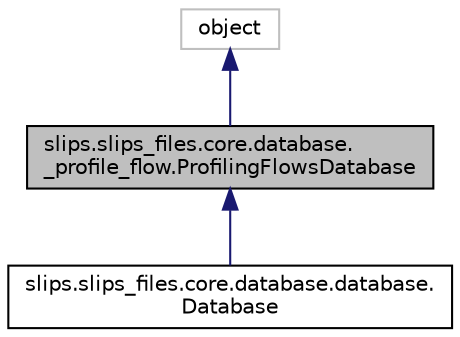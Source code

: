 digraph "slips.slips_files.core.database._profile_flow.ProfilingFlowsDatabase"
{
 // LATEX_PDF_SIZE
  edge [fontname="Helvetica",fontsize="10",labelfontname="Helvetica",labelfontsize="10"];
  node [fontname="Helvetica",fontsize="10",shape=record];
  Node1 [label="slips.slips_files.core.database.\l_profile_flow.ProfilingFlowsDatabase",height=0.2,width=0.4,color="black", fillcolor="grey75", style="filled", fontcolor="black",tooltip=" "];
  Node2 -> Node1 [dir="back",color="midnightblue",fontsize="10",style="solid",fontname="Helvetica"];
  Node2 [label="object",height=0.2,width=0.4,color="grey75", fillcolor="white", style="filled",tooltip=" "];
  Node1 -> Node3 [dir="back",color="midnightblue",fontsize="10",style="solid",fontname="Helvetica"];
  Node3 [label="slips.slips_files.core.database.database.\lDatabase",height=0.2,width=0.4,color="black", fillcolor="white", style="filled",URL="$d2/df5/classslips_1_1slips__files_1_1core_1_1database_1_1database_1_1Database.html",tooltip=" "];
}
